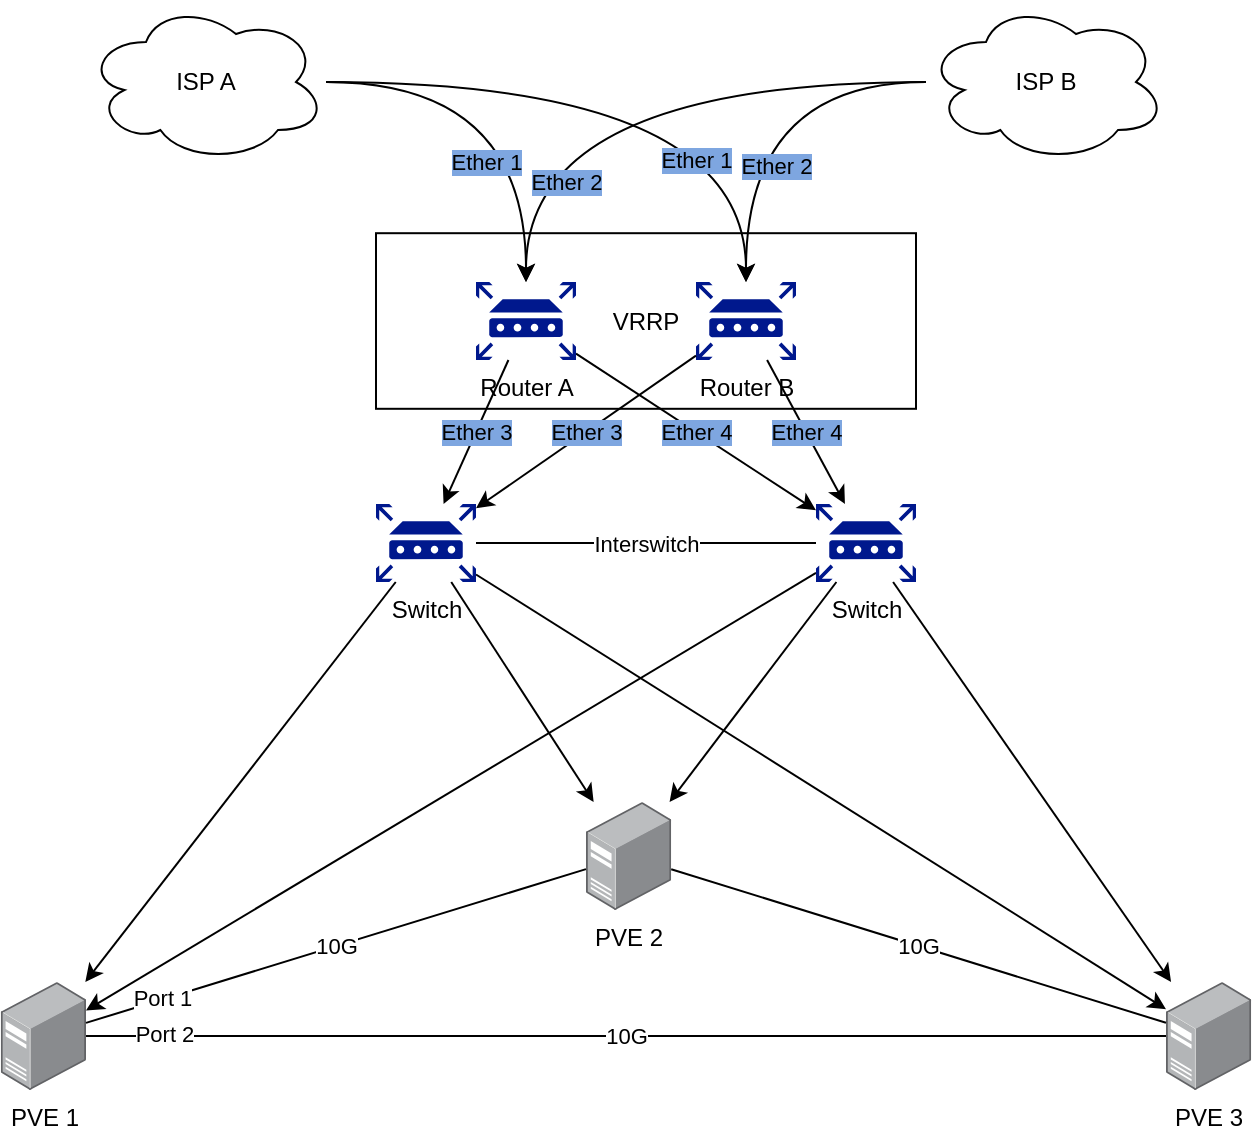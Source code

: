 <mxfile version="24.6.4" type="github" pages="3">
  <diagram name="Cluster 3" id="IGpD8P-vtyN4zuEWLhdS">
    <mxGraphModel dx="1434" dy="799" grid="1" gridSize="10" guides="1" tooltips="1" connect="1" arrows="1" fold="1" page="1" pageScale="1" pageWidth="850" pageHeight="1100" math="0" shadow="0">
      <root>
        <mxCell id="bHFfbH5_fKz2R0A10Ziq-0" />
        <mxCell id="bHFfbH5_fKz2R0A10Ziq-1" parent="bHFfbH5_fKz2R0A10Ziq-0" />
        <mxCell id="bHFfbH5_fKz2R0A10Ziq-2" value="VRRP" style="rounded=0;whiteSpace=wrap;html=1;" vertex="1" parent="bHFfbH5_fKz2R0A10Ziq-1">
          <mxGeometry x="325" y="255.6" width="270" height="87.8" as="geometry" />
        </mxCell>
        <mxCell id="bHFfbH5_fKz2R0A10Ziq-3" value="Ether 3" style="rounded=0;orthogonalLoop=1;jettySize=auto;html=1;labelBackgroundColor=#7EA6E0;" edge="1" parent="bHFfbH5_fKz2R0A10Ziq-1" source="bHFfbH5_fKz2R0A10Ziq-5" target="bHFfbH5_fKz2R0A10Ziq-13">
          <mxGeometry relative="1" as="geometry" />
        </mxCell>
        <mxCell id="bHFfbH5_fKz2R0A10Ziq-4" value="Ether 4" style="rounded=0;orthogonalLoop=1;jettySize=auto;html=1;labelBackgroundColor=#7EA6E0;" edge="1" parent="bHFfbH5_fKz2R0A10Ziq-1" source="bHFfbH5_fKz2R0A10Ziq-5" target="bHFfbH5_fKz2R0A10Ziq-27">
          <mxGeometry relative="1" as="geometry" />
        </mxCell>
        <mxCell id="bHFfbH5_fKz2R0A10Ziq-5" value="Router A" style="sketch=0;aspect=fixed;pointerEvents=1;shadow=0;dashed=0;html=1;strokeColor=none;labelPosition=center;verticalLabelPosition=bottom;verticalAlign=top;align=center;fillColor=#00188D;shape=mxgraph.mscae.enterprise.router" vertex="1" parent="bHFfbH5_fKz2R0A10Ziq-1">
          <mxGeometry x="375" y="280" width="50" height="39" as="geometry" />
        </mxCell>
        <mxCell id="bHFfbH5_fKz2R0A10Ziq-6" value="Ether 2" style="edgeStyle=orthogonalEdgeStyle;rounded=0;orthogonalLoop=1;jettySize=auto;html=1;curved=1;labelBackgroundColor=#7EA6E0;" edge="1" parent="bHFfbH5_fKz2R0A10Ziq-1" source="bHFfbH5_fKz2R0A10Ziq-7" target="bHFfbH5_fKz2R0A10Ziq-5">
          <mxGeometry x="0.667" y="20" relative="1" as="geometry">
            <mxPoint as="offset" />
          </mxGeometry>
        </mxCell>
        <mxCell id="bHFfbH5_fKz2R0A10Ziq-7" value="ISP B" style="ellipse;shape=cloud;whiteSpace=wrap;html=1;" vertex="1" parent="bHFfbH5_fKz2R0A10Ziq-1">
          <mxGeometry x="600" y="140" width="120" height="80" as="geometry" />
        </mxCell>
        <mxCell id="bHFfbH5_fKz2R0A10Ziq-8" value="Ether 1" style="edgeStyle=orthogonalEdgeStyle;rounded=0;orthogonalLoop=1;jettySize=auto;html=1;curved=1;labelBackgroundColor=#7EA6E0;" edge="1" parent="bHFfbH5_fKz2R0A10Ziq-1" source="bHFfbH5_fKz2R0A10Ziq-9" target="bHFfbH5_fKz2R0A10Ziq-5">
          <mxGeometry x="0.4" y="-20" relative="1" as="geometry">
            <mxPoint as="offset" />
          </mxGeometry>
        </mxCell>
        <mxCell id="bHFfbH5_fKz2R0A10Ziq-9" value="ISP A" style="ellipse;shape=cloud;whiteSpace=wrap;html=1;" vertex="1" parent="bHFfbH5_fKz2R0A10Ziq-1">
          <mxGeometry x="180" y="140" width="120" height="80" as="geometry" />
        </mxCell>
        <mxCell id="bHFfbH5_fKz2R0A10Ziq-10" style="rounded=0;orthogonalLoop=1;jettySize=auto;html=1;" edge="1" parent="bHFfbH5_fKz2R0A10Ziq-1" source="bHFfbH5_fKz2R0A10Ziq-13" target="bHFfbH5_fKz2R0A10Ziq-15">
          <mxGeometry relative="1" as="geometry" />
        </mxCell>
        <mxCell id="bHFfbH5_fKz2R0A10Ziq-11" style="rounded=0;orthogonalLoop=1;jettySize=auto;html=1;" edge="1" parent="bHFfbH5_fKz2R0A10Ziq-1" source="bHFfbH5_fKz2R0A10Ziq-13" target="bHFfbH5_fKz2R0A10Ziq-17">
          <mxGeometry relative="1" as="geometry" />
        </mxCell>
        <mxCell id="bHFfbH5_fKz2R0A10Ziq-12" style="rounded=0;orthogonalLoop=1;jettySize=auto;html=1;" edge="1" parent="bHFfbH5_fKz2R0A10Ziq-1" source="bHFfbH5_fKz2R0A10Ziq-13" target="bHFfbH5_fKz2R0A10Ziq-18">
          <mxGeometry relative="1" as="geometry" />
        </mxCell>
        <mxCell id="bHFfbH5_fKz2R0A10Ziq-13" value="Switch" style="sketch=0;aspect=fixed;pointerEvents=1;shadow=0;dashed=0;html=1;strokeColor=none;labelPosition=center;verticalLabelPosition=bottom;verticalAlign=top;align=center;fillColor=#00188D;shape=mxgraph.mscae.enterprise.router" vertex="1" parent="bHFfbH5_fKz2R0A10Ziq-1">
          <mxGeometry x="325" y="391" width="50" height="39" as="geometry" />
        </mxCell>
        <mxCell id="bHFfbH5_fKz2R0A10Ziq-15" value="PVE 1" style="image;points=[];aspect=fixed;html=1;align=center;shadow=0;dashed=0;image=img/lib/allied_telesis/computer_and_terminals/Server_Desktop.svg;" vertex="1" parent="bHFfbH5_fKz2R0A10Ziq-1">
          <mxGeometry x="137.4" y="630" width="42.6" height="54" as="geometry" />
        </mxCell>
        <mxCell id="bHFfbH5_fKz2R0A10Ziq-17" value="PVE 2" style="image;points=[];aspect=fixed;html=1;align=center;shadow=0;dashed=0;image=img/lib/allied_telesis/computer_and_terminals/Server_Desktop.svg;" vertex="1" parent="bHFfbH5_fKz2R0A10Ziq-1">
          <mxGeometry x="430.0" y="540" width="42.6" height="54" as="geometry" />
        </mxCell>
        <mxCell id="bHFfbH5_fKz2R0A10Ziq-18" value="PVE 3" style="image;points=[];aspect=fixed;html=1;align=center;shadow=0;dashed=0;image=img/lib/allied_telesis/computer_and_terminals/Server_Desktop.svg;" vertex="1" parent="bHFfbH5_fKz2R0A10Ziq-1">
          <mxGeometry x="720" y="630" width="42.6" height="54" as="geometry" />
        </mxCell>
        <mxCell id="bHFfbH5_fKz2R0A10Ziq-19" value="&lt;span style=&quot;&quot;&gt;Ether 4&lt;br&gt;&lt;/span&gt;" style="rounded=0;orthogonalLoop=1;jettySize=auto;html=1;labelBackgroundColor=#7EA6E0;" edge="1" parent="bHFfbH5_fKz2R0A10Ziq-1" source="bHFfbH5_fKz2R0A10Ziq-20" target="bHFfbH5_fKz2R0A10Ziq-27">
          <mxGeometry relative="1" as="geometry" />
        </mxCell>
        <mxCell id="bHFfbH5_fKz2R0A10Ziq-20" value="Router B" style="sketch=0;aspect=fixed;pointerEvents=1;shadow=0;dashed=0;html=1;strokeColor=none;labelPosition=center;verticalLabelPosition=bottom;verticalAlign=top;align=center;fillColor=#00188D;shape=mxgraph.mscae.enterprise.router" vertex="1" parent="bHFfbH5_fKz2R0A10Ziq-1">
          <mxGeometry x="485" y="280" width="50" height="39" as="geometry" />
        </mxCell>
        <mxCell id="bHFfbH5_fKz2R0A10Ziq-21" value="Ether 1" style="edgeStyle=orthogonalEdgeStyle;rounded=0;orthogonalLoop=1;jettySize=auto;html=1;curved=1;labelBackgroundColor=#7EA6E0;" edge="1" parent="bHFfbH5_fKz2R0A10Ziq-1" source="bHFfbH5_fKz2R0A10Ziq-9" target="bHFfbH5_fKz2R0A10Ziq-20">
          <mxGeometry x="0.607" y="-25" relative="1" as="geometry">
            <mxPoint as="offset" />
            <mxPoint x="352.8" y="140" as="sourcePoint" />
            <mxPoint x="452.8" y="240" as="targetPoint" />
          </mxGeometry>
        </mxCell>
        <mxCell id="bHFfbH5_fKz2R0A10Ziq-22" value="Ether 2" style="edgeStyle=orthogonalEdgeStyle;rounded=0;orthogonalLoop=1;jettySize=auto;html=1;curved=1;labelBackgroundColor=#7EA6E0;" edge="1" parent="bHFfbH5_fKz2R0A10Ziq-1" source="bHFfbH5_fKz2R0A10Ziq-7" target="bHFfbH5_fKz2R0A10Ziq-20">
          <mxGeometry x="0.385" y="15" relative="1" as="geometry">
            <mxPoint as="offset" />
            <mxPoint x="610" y="190" as="sourcePoint" />
            <mxPoint x="410" y="290" as="targetPoint" />
          </mxGeometry>
        </mxCell>
        <mxCell id="bHFfbH5_fKz2R0A10Ziq-23" value="&lt;div&gt;Ether 3&lt;/div&gt;" style="rounded=0;orthogonalLoop=1;jettySize=auto;html=1;labelBackgroundColor=#7EA6E0;" edge="1" parent="bHFfbH5_fKz2R0A10Ziq-1" source="bHFfbH5_fKz2R0A10Ziq-20" target="bHFfbH5_fKz2R0A10Ziq-13">
          <mxGeometry relative="1" as="geometry">
            <mxPoint x="570" y="319" as="sourcePoint" />
            <mxPoint x="614" y="430" as="targetPoint" />
          </mxGeometry>
        </mxCell>
        <mxCell id="bHFfbH5_fKz2R0A10Ziq-24" style="rounded=0;orthogonalLoop=1;jettySize=auto;html=1;" edge="1" parent="bHFfbH5_fKz2R0A10Ziq-1" source="bHFfbH5_fKz2R0A10Ziq-27" target="bHFfbH5_fKz2R0A10Ziq-15">
          <mxGeometry relative="1" as="geometry" />
        </mxCell>
        <mxCell id="bHFfbH5_fKz2R0A10Ziq-25" style="rounded=0;orthogonalLoop=1;jettySize=auto;html=1;" edge="1" parent="bHFfbH5_fKz2R0A10Ziq-1" source="bHFfbH5_fKz2R0A10Ziq-27" target="bHFfbH5_fKz2R0A10Ziq-17">
          <mxGeometry relative="1" as="geometry" />
        </mxCell>
        <mxCell id="bHFfbH5_fKz2R0A10Ziq-26" style="rounded=0;orthogonalLoop=1;jettySize=auto;html=1;" edge="1" parent="bHFfbH5_fKz2R0A10Ziq-1" source="bHFfbH5_fKz2R0A10Ziq-27" target="bHFfbH5_fKz2R0A10Ziq-18">
          <mxGeometry relative="1" as="geometry" />
        </mxCell>
        <mxCell id="bHFfbH5_fKz2R0A10Ziq-27" value="Switch" style="sketch=0;aspect=fixed;pointerEvents=1;shadow=0;dashed=0;html=1;strokeColor=none;labelPosition=center;verticalLabelPosition=bottom;verticalAlign=top;align=center;fillColor=#00188D;shape=mxgraph.mscae.enterprise.router" vertex="1" parent="bHFfbH5_fKz2R0A10Ziq-1">
          <mxGeometry x="545" y="391" width="50" height="39" as="geometry" />
        </mxCell>
        <mxCell id="N1N-EKOhZ-09iQZZIL4z-0" value="10G" style="endArrow=none;html=1;rounded=0;" edge="1" parent="bHFfbH5_fKz2R0A10Ziq-1" source="bHFfbH5_fKz2R0A10Ziq-15" target="bHFfbH5_fKz2R0A10Ziq-17">
          <mxGeometry width="50" height="50" relative="1" as="geometry">
            <mxPoint x="400" y="440" as="sourcePoint" />
            <mxPoint x="450" y="390" as="targetPoint" />
          </mxGeometry>
        </mxCell>
        <mxCell id="swAJqiAvZyd3q6aKgWe_-1" value="Port 1" style="edgeLabel;html=1;align=center;verticalAlign=middle;resizable=0;points=[];" vertex="1" connectable="0" parent="N1N-EKOhZ-09iQZZIL4z-0">
          <mxGeometry x="-0.694" y="1" relative="1" as="geometry">
            <mxPoint as="offset" />
          </mxGeometry>
        </mxCell>
        <mxCell id="N1N-EKOhZ-09iQZZIL4z-1" value="10G" style="endArrow=none;html=1;rounded=0;" edge="1" parent="bHFfbH5_fKz2R0A10Ziq-1" source="bHFfbH5_fKz2R0A10Ziq-15" target="bHFfbH5_fKz2R0A10Ziq-18">
          <mxGeometry width="50" height="50" relative="1" as="geometry">
            <mxPoint x="190" y="663" as="sourcePoint" />
            <mxPoint x="650" y="680" as="targetPoint" />
          </mxGeometry>
        </mxCell>
        <mxCell id="swAJqiAvZyd3q6aKgWe_-0" value="Port 2" style="edgeLabel;html=1;align=center;verticalAlign=middle;resizable=0;points=[];" vertex="1" connectable="0" parent="N1N-EKOhZ-09iQZZIL4z-1">
          <mxGeometry x="-0.856" y="1" relative="1" as="geometry">
            <mxPoint as="offset" />
          </mxGeometry>
        </mxCell>
        <mxCell id="N1N-EKOhZ-09iQZZIL4z-2" value="10G" style="endArrow=none;html=1;rounded=0;" edge="1" parent="bHFfbH5_fKz2R0A10Ziq-1" source="bHFfbH5_fKz2R0A10Ziq-17" target="bHFfbH5_fKz2R0A10Ziq-18">
          <mxGeometry width="50" height="50" relative="1" as="geometry">
            <mxPoint x="190" y="663" as="sourcePoint" />
            <mxPoint x="440" y="611" as="targetPoint" />
          </mxGeometry>
        </mxCell>
        <mxCell id="N1N-EKOhZ-09iQZZIL4z-4" value="Interswitch" style="endArrow=none;html=1;rounded=0;" edge="1" parent="bHFfbH5_fKz2R0A10Ziq-1" source="bHFfbH5_fKz2R0A10Ziq-13" target="bHFfbH5_fKz2R0A10Ziq-27">
          <mxGeometry width="50" height="50" relative="1" as="geometry">
            <mxPoint x="200" y="673" as="sourcePoint" />
            <mxPoint x="450" y="621" as="targetPoint" />
          </mxGeometry>
        </mxCell>
      </root>
    </mxGraphModel>
  </diagram>
  <diagram name="Current" id="BOJ9KKiEwAJLylXzMosl">
    <mxGraphModel dx="1434" dy="799" grid="1" gridSize="10" guides="1" tooltips="1" connect="1" arrows="1" fold="1" page="1" pageScale="1" pageWidth="850" pageHeight="1100" math="0" shadow="0">
      <root>
        <mxCell id="0" />
        <mxCell id="1" parent="0" />
        <mxCell id="_nAM6MPzsScXtvi9Z2kL-7" value="VRRP" style="rounded=0;whiteSpace=wrap;html=1;" parent="1" vertex="1">
          <mxGeometry x="325" y="255.6" width="270" height="87.8" as="geometry" />
        </mxCell>
        <mxCell id="iXWKgMwPZLDoYIevhSrR-10" value="Ether 3" style="rounded=0;orthogonalLoop=1;jettySize=auto;html=1;labelBackgroundColor=#7EA6E0;" parent="1" source="iXWKgMwPZLDoYIevhSrR-1" target="iXWKgMwPZLDoYIevhSrR-6" edge="1">
          <mxGeometry relative="1" as="geometry" />
        </mxCell>
        <mxCell id="7-ZZtKbYb6cCAD-kfS41-3" value="Ether 4" style="rounded=0;orthogonalLoop=1;jettySize=auto;html=1;labelBackgroundColor=#7EA6E0;" parent="1" source="iXWKgMwPZLDoYIevhSrR-1" target="7-ZZtKbYb6cCAD-kfS41-1" edge="1">
          <mxGeometry relative="1" as="geometry" />
        </mxCell>
        <mxCell id="iXWKgMwPZLDoYIevhSrR-1" value="Router A" style="sketch=0;aspect=fixed;pointerEvents=1;shadow=0;dashed=0;html=1;strokeColor=none;labelPosition=center;verticalLabelPosition=bottom;verticalAlign=top;align=center;fillColor=#00188D;shape=mxgraph.mscae.enterprise.router" parent="1" vertex="1">
          <mxGeometry x="375" y="280" width="50" height="39" as="geometry" />
        </mxCell>
        <mxCell id="iXWKgMwPZLDoYIevhSrR-8" value="Ether 2" style="edgeStyle=orthogonalEdgeStyle;rounded=0;orthogonalLoop=1;jettySize=auto;html=1;curved=1;labelBackgroundColor=#7EA6E0;" parent="1" source="iXWKgMwPZLDoYIevhSrR-2" target="iXWKgMwPZLDoYIevhSrR-1" edge="1">
          <mxGeometry x="0.667" y="20" relative="1" as="geometry">
            <mxPoint as="offset" />
          </mxGeometry>
        </mxCell>
        <mxCell id="iXWKgMwPZLDoYIevhSrR-2" value="ISP Biznet" style="ellipse;shape=cloud;whiteSpace=wrap;html=1;" parent="1" vertex="1">
          <mxGeometry x="600" y="140" width="120" height="80" as="geometry" />
        </mxCell>
        <mxCell id="iXWKgMwPZLDoYIevhSrR-7" value="Ether 1" style="edgeStyle=orthogonalEdgeStyle;rounded=0;orthogonalLoop=1;jettySize=auto;html=1;curved=1;labelBackgroundColor=#7EA6E0;" parent="1" source="iXWKgMwPZLDoYIevhSrR-3" target="iXWKgMwPZLDoYIevhSrR-1" edge="1">
          <mxGeometry x="0.4" y="-20" relative="1" as="geometry">
            <mxPoint as="offset" />
          </mxGeometry>
        </mxCell>
        <mxCell id="iXWKgMwPZLDoYIevhSrR-3" value="ISP Oxygen" style="ellipse;shape=cloud;whiteSpace=wrap;html=1;" parent="1" vertex="1">
          <mxGeometry x="180" y="140" width="120" height="80" as="geometry" />
        </mxCell>
        <mxCell id="iXWKgMwPZLDoYIevhSrR-22" style="rounded=0;orthogonalLoop=1;jettySize=auto;html=1;" parent="1" source="iXWKgMwPZLDoYIevhSrR-6" target="iXWKgMwPZLDoYIevhSrR-16" edge="1">
          <mxGeometry relative="1" as="geometry" />
        </mxCell>
        <mxCell id="iXWKgMwPZLDoYIevhSrR-23" style="rounded=0;orthogonalLoop=1;jettySize=auto;html=1;" parent="1" source="iXWKgMwPZLDoYIevhSrR-6" target="iXWKgMwPZLDoYIevhSrR-17" edge="1">
          <mxGeometry relative="1" as="geometry" />
        </mxCell>
        <mxCell id="1NMXxt7HMZeYprnoMtDu-1" style="rounded=0;orthogonalLoop=1;jettySize=auto;html=1;" parent="1" source="iXWKgMwPZLDoYIevhSrR-6" target="iXWKgMwPZLDoYIevhSrR-18" edge="1">
          <mxGeometry relative="1" as="geometry" />
        </mxCell>
        <mxCell id="iXWKgMwPZLDoYIevhSrR-6" value="Switch" style="sketch=0;aspect=fixed;pointerEvents=1;shadow=0;dashed=0;html=1;strokeColor=none;labelPosition=center;verticalLabelPosition=bottom;verticalAlign=top;align=center;fillColor=#00188D;shape=mxgraph.mscae.enterprise.router" parent="1" vertex="1">
          <mxGeometry x="325" y="391" width="50" height="39" as="geometry" />
        </mxCell>
        <mxCell id="iXWKgMwPZLDoYIevhSrR-25" style="edgeStyle=orthogonalEdgeStyle;rounded=0;orthogonalLoop=1;jettySize=auto;html=1;" parent="1" source="iXWKgMwPZLDoYIevhSrR-16" target="iXWKgMwPZLDoYIevhSrR-17" edge="1">
          <mxGeometry relative="1" as="geometry" />
        </mxCell>
        <mxCell id="iXWKgMwPZLDoYIevhSrR-16" value="PVE 1" style="image;points=[];aspect=fixed;html=1;align=center;shadow=0;dashed=0;image=img/lib/allied_telesis/computer_and_terminals/Server_Desktop.svg;" parent="1" vertex="1">
          <mxGeometry x="240" y="554.6" width="42.6" height="54" as="geometry" />
        </mxCell>
        <mxCell id="iXWKgMwPZLDoYIevhSrR-26" value="&lt;div&gt;Bonding 2x10Gbps&lt;br&gt;&lt;/div&gt;" style="edgeStyle=orthogonalEdgeStyle;rounded=0;orthogonalLoop=1;jettySize=auto;html=1;verticalAlign=top;" parent="1" source="iXWKgMwPZLDoYIevhSrR-17" target="iXWKgMwPZLDoYIevhSrR-16" edge="1">
          <mxGeometry relative="1" as="geometry" />
        </mxCell>
        <mxCell id="iXWKgMwPZLDoYIevhSrR-17" value="PVE 2" style="image;points=[];aspect=fixed;html=1;align=center;shadow=0;dashed=0;image=img/lib/allied_telesis/computer_and_terminals/Server_Desktop.svg;" parent="1" vertex="1">
          <mxGeometry x="438.7" y="554.6" width="42.6" height="54" as="geometry" />
        </mxCell>
        <mxCell id="iXWKgMwPZLDoYIevhSrR-18" value="PVE 3" style="image;points=[];aspect=fixed;html=1;align=center;shadow=0;dashed=0;image=img/lib/allied_telesis/computer_and_terminals/Server_Desktop.svg;" parent="1" vertex="1">
          <mxGeometry x="580" y="554.6" width="42.6" height="54" as="geometry" />
        </mxCell>
        <mxCell id="7-ZZtKbYb6cCAD-kfS41-4" value="&lt;span style=&quot;&quot;&gt;Ether 4&lt;br&gt;&lt;/span&gt;" style="rounded=0;orthogonalLoop=1;jettySize=auto;html=1;labelBackgroundColor=#7EA6E0;" parent="1" source="_nAM6MPzsScXtvi9Z2kL-2" target="7-ZZtKbYb6cCAD-kfS41-1" edge="1">
          <mxGeometry relative="1" as="geometry" />
        </mxCell>
        <mxCell id="_nAM6MPzsScXtvi9Z2kL-2" value="Router B" style="sketch=0;aspect=fixed;pointerEvents=1;shadow=0;dashed=0;html=1;strokeColor=none;labelPosition=center;verticalLabelPosition=bottom;verticalAlign=top;align=center;fillColor=#00188D;shape=mxgraph.mscae.enterprise.router" parent="1" vertex="1">
          <mxGeometry x="485" y="280" width="50" height="39" as="geometry" />
        </mxCell>
        <mxCell id="_nAM6MPzsScXtvi9Z2kL-3" value="Ether 1" style="edgeStyle=orthogonalEdgeStyle;rounded=0;orthogonalLoop=1;jettySize=auto;html=1;curved=1;labelBackgroundColor=#7EA6E0;" parent="1" source="iXWKgMwPZLDoYIevhSrR-3" target="_nAM6MPzsScXtvi9Z2kL-2" edge="1">
          <mxGeometry x="0.607" y="-25" relative="1" as="geometry">
            <mxPoint as="offset" />
            <mxPoint x="352.8" y="140" as="sourcePoint" />
            <mxPoint x="452.8" y="240" as="targetPoint" />
          </mxGeometry>
        </mxCell>
        <mxCell id="_nAM6MPzsScXtvi9Z2kL-4" value="Ether 2" style="edgeStyle=orthogonalEdgeStyle;rounded=0;orthogonalLoop=1;jettySize=auto;html=1;curved=1;labelBackgroundColor=#7EA6E0;" parent="1" source="iXWKgMwPZLDoYIevhSrR-2" target="_nAM6MPzsScXtvi9Z2kL-2" edge="1">
          <mxGeometry x="0.385" y="15" relative="1" as="geometry">
            <mxPoint as="offset" />
            <mxPoint x="610" y="190" as="sourcePoint" />
            <mxPoint x="410" y="290" as="targetPoint" />
          </mxGeometry>
        </mxCell>
        <mxCell id="_nAM6MPzsScXtvi9Z2kL-6" value="&lt;div&gt;Ether 3&lt;/div&gt;" style="rounded=0;orthogonalLoop=1;jettySize=auto;html=1;labelBackgroundColor=#7EA6E0;" parent="1" source="_nAM6MPzsScXtvi9Z2kL-2" target="iXWKgMwPZLDoYIevhSrR-6" edge="1">
          <mxGeometry relative="1" as="geometry">
            <mxPoint x="570" y="319" as="sourcePoint" />
            <mxPoint x="614" y="430" as="targetPoint" />
          </mxGeometry>
        </mxCell>
        <mxCell id="7-ZZtKbYb6cCAD-kfS41-5" style="rounded=0;orthogonalLoop=1;jettySize=auto;html=1;" parent="1" source="7-ZZtKbYb6cCAD-kfS41-1" target="iXWKgMwPZLDoYIevhSrR-16" edge="1">
          <mxGeometry relative="1" as="geometry" />
        </mxCell>
        <mxCell id="7-ZZtKbYb6cCAD-kfS41-6" style="rounded=0;orthogonalLoop=1;jettySize=auto;html=1;" parent="1" source="7-ZZtKbYb6cCAD-kfS41-1" target="iXWKgMwPZLDoYIevhSrR-17" edge="1">
          <mxGeometry relative="1" as="geometry" />
        </mxCell>
        <mxCell id="7-ZZtKbYb6cCAD-kfS41-7" style="rounded=0;orthogonalLoop=1;jettySize=auto;html=1;" parent="1" source="7-ZZtKbYb6cCAD-kfS41-1" target="iXWKgMwPZLDoYIevhSrR-18" edge="1">
          <mxGeometry relative="1" as="geometry" />
        </mxCell>
        <mxCell id="7-ZZtKbYb6cCAD-kfS41-1" value="Switch" style="sketch=0;aspect=fixed;pointerEvents=1;shadow=0;dashed=0;html=1;strokeColor=none;labelPosition=center;verticalLabelPosition=bottom;verticalAlign=top;align=center;fillColor=#00188D;shape=mxgraph.mscae.enterprise.router" parent="1" vertex="1">
          <mxGeometry x="545" y="391" width="50" height="39" as="geometry" />
        </mxCell>
      </root>
    </mxGraphModel>
  </diagram>
  <diagram name="Plan" id="NKq9a701ymbmyXuD084I">
    <mxGraphModel dx="1674" dy="751" grid="1" gridSize="10" guides="1" tooltips="1" connect="1" arrows="1" fold="1" page="1" pageScale="1" pageWidth="850" pageHeight="1100" math="0" shadow="0">
      <root>
        <mxCell id="iQHQEOYB8W4tCBb-AI4e-0" />
        <mxCell id="iQHQEOYB8W4tCBb-AI4e-1" parent="iQHQEOYB8W4tCBb-AI4e-0" />
        <mxCell id="iQHQEOYB8W4tCBb-AI4e-2" value="VRRP" style="rounded=0;whiteSpace=wrap;html=1;" parent="iQHQEOYB8W4tCBb-AI4e-1" vertex="1">
          <mxGeometry x="325" y="260" width="270" height="87.8" as="geometry" />
        </mxCell>
        <mxCell id="opj8K76f8Z_oPpNVe1PA-7" style="rounded=0;orthogonalLoop=1;jettySize=auto;html=1;" parent="iQHQEOYB8W4tCBb-AI4e-1" source="iQHQEOYB8W4tCBb-AI4e-4" target="opj8K76f8Z_oPpNVe1PA-4" edge="1">
          <mxGeometry relative="1" as="geometry" />
        </mxCell>
        <mxCell id="iQHQEOYB8W4tCBb-AI4e-4" value="Router A" style="sketch=0;aspect=fixed;pointerEvents=1;shadow=0;dashed=0;html=1;strokeColor=none;labelPosition=center;verticalLabelPosition=bottom;verticalAlign=top;align=center;fillColor=#00188D;shape=mxgraph.mscae.enterprise.router" parent="iQHQEOYB8W4tCBb-AI4e-1" vertex="1">
          <mxGeometry x="375" y="280" width="50" height="39" as="geometry" />
        </mxCell>
        <mxCell id="iQHQEOYB8W4tCBb-AI4e-5" value="Ether 2" style="edgeStyle=orthogonalEdgeStyle;rounded=0;orthogonalLoop=1;jettySize=auto;html=1;curved=1;labelBackgroundColor=#7EA6E0;" parent="iQHQEOYB8W4tCBb-AI4e-1" source="iQHQEOYB8W4tCBb-AI4e-6" target="iQHQEOYB8W4tCBb-AI4e-4" edge="1">
          <mxGeometry x="0.667" y="20" relative="1" as="geometry">
            <mxPoint as="offset" />
          </mxGeometry>
        </mxCell>
        <mxCell id="iQHQEOYB8W4tCBb-AI4e-6" value="ISP Biznet" style="ellipse;shape=cloud;whiteSpace=wrap;html=1;" parent="iQHQEOYB8W4tCBb-AI4e-1" vertex="1">
          <mxGeometry x="600" y="140" width="120" height="80" as="geometry" />
        </mxCell>
        <mxCell id="iQHQEOYB8W4tCBb-AI4e-7" value="Ether 1" style="edgeStyle=orthogonalEdgeStyle;rounded=0;orthogonalLoop=1;jettySize=auto;html=1;curved=1;labelBackgroundColor=#7EA6E0;" parent="iQHQEOYB8W4tCBb-AI4e-1" source="iQHQEOYB8W4tCBb-AI4e-8" target="iQHQEOYB8W4tCBb-AI4e-4" edge="1">
          <mxGeometry x="0.4" y="-20" relative="1" as="geometry">
            <mxPoint as="offset" />
          </mxGeometry>
        </mxCell>
        <mxCell id="iQHQEOYB8W4tCBb-AI4e-8" value="ISP Oxygen" style="ellipse;shape=cloud;whiteSpace=wrap;html=1;" parent="iQHQEOYB8W4tCBb-AI4e-1" vertex="1">
          <mxGeometry x="180" y="140" width="120" height="80" as="geometry" />
        </mxCell>
        <mxCell id="iQHQEOYB8W4tCBb-AI4e-13" style="edgeStyle=orthogonalEdgeStyle;rounded=0;orthogonalLoop=1;jettySize=auto;html=1;" parent="iQHQEOYB8W4tCBb-AI4e-1" source="iQHQEOYB8W4tCBb-AI4e-14" target="iQHQEOYB8W4tCBb-AI4e-16" edge="1">
          <mxGeometry relative="1" as="geometry" />
        </mxCell>
        <mxCell id="iQHQEOYB8W4tCBb-AI4e-14" value="PVE 1" style="image;points=[];aspect=fixed;html=1;align=center;shadow=0;dashed=0;image=img/lib/allied_telesis/computer_and_terminals/Server_Desktop.svg;" parent="iQHQEOYB8W4tCBb-AI4e-1" vertex="1">
          <mxGeometry x="325" y="554.6" width="42.6" height="54" as="geometry" />
        </mxCell>
        <mxCell id="iQHQEOYB8W4tCBb-AI4e-15" value="&lt;div&gt;Bonding 2x1Gbps&lt;br&gt;&lt;/div&gt;" style="edgeStyle=orthogonalEdgeStyle;rounded=0;orthogonalLoop=1;jettySize=auto;html=1;verticalAlign=top;" parent="iQHQEOYB8W4tCBb-AI4e-1" source="iQHQEOYB8W4tCBb-AI4e-16" target="iQHQEOYB8W4tCBb-AI4e-14" edge="1">
          <mxGeometry relative="1" as="geometry" />
        </mxCell>
        <mxCell id="iQHQEOYB8W4tCBb-AI4e-16" value="PVE 2" style="image;points=[];aspect=fixed;html=1;align=center;shadow=0;dashed=0;image=img/lib/allied_telesis/computer_and_terminals/Server_Desktop.svg;" parent="iQHQEOYB8W4tCBb-AI4e-1" vertex="1">
          <mxGeometry x="552.4" y="554.6" width="42.6" height="54" as="geometry" />
        </mxCell>
        <mxCell id="opj8K76f8Z_oPpNVe1PA-8" style="rounded=0;orthogonalLoop=1;jettySize=auto;html=1;" parent="iQHQEOYB8W4tCBb-AI4e-1" source="iQHQEOYB8W4tCBb-AI4e-18" target="opj8K76f8Z_oPpNVe1PA-4" edge="1">
          <mxGeometry relative="1" as="geometry" />
        </mxCell>
        <mxCell id="iQHQEOYB8W4tCBb-AI4e-18" value="Router B" style="sketch=0;aspect=fixed;pointerEvents=1;shadow=0;dashed=0;html=1;strokeColor=none;labelPosition=center;verticalLabelPosition=bottom;verticalAlign=top;align=center;fillColor=#00188D;shape=mxgraph.mscae.enterprise.router" parent="iQHQEOYB8W4tCBb-AI4e-1" vertex="1">
          <mxGeometry x="485" y="280" width="50" height="39" as="geometry" />
        </mxCell>
        <mxCell id="iQHQEOYB8W4tCBb-AI4e-19" value="Ether 1" style="edgeStyle=orthogonalEdgeStyle;rounded=0;orthogonalLoop=1;jettySize=auto;html=1;curved=1;labelBackgroundColor=#7EA6E0;" parent="iQHQEOYB8W4tCBb-AI4e-1" source="iQHQEOYB8W4tCBb-AI4e-8" target="iQHQEOYB8W4tCBb-AI4e-18" edge="1">
          <mxGeometry x="0.607" y="-25" relative="1" as="geometry">
            <mxPoint as="offset" />
            <mxPoint x="352.8" y="140" as="sourcePoint" />
            <mxPoint x="452.8" y="240" as="targetPoint" />
          </mxGeometry>
        </mxCell>
        <mxCell id="iQHQEOYB8W4tCBb-AI4e-20" value="Ether 2" style="edgeStyle=orthogonalEdgeStyle;rounded=0;orthogonalLoop=1;jettySize=auto;html=1;curved=1;labelBackgroundColor=#7EA6E0;" parent="iQHQEOYB8W4tCBb-AI4e-1" source="iQHQEOYB8W4tCBb-AI4e-6" target="iQHQEOYB8W4tCBb-AI4e-18" edge="1">
          <mxGeometry x="0.385" y="15" relative="1" as="geometry">
            <mxPoint as="offset" />
            <mxPoint x="610" y="190" as="sourcePoint" />
            <mxPoint x="410" y="290" as="targetPoint" />
          </mxGeometry>
        </mxCell>
        <mxCell id="opj8K76f8Z_oPpNVe1PA-13" style="rounded=0;orthogonalLoop=1;jettySize=auto;html=1;" parent="iQHQEOYB8W4tCBb-AI4e-1" source="opj8K76f8Z_oPpNVe1PA-4" target="iQHQEOYB8W4tCBb-AI4e-14" edge="1">
          <mxGeometry relative="1" as="geometry" />
        </mxCell>
        <mxCell id="opj8K76f8Z_oPpNVe1PA-16" style="rounded=0;orthogonalLoop=1;jettySize=auto;html=1;" parent="iQHQEOYB8W4tCBb-AI4e-1" source="opj8K76f8Z_oPpNVe1PA-4" target="iQHQEOYB8W4tCBb-AI4e-16" edge="1">
          <mxGeometry relative="1" as="geometry" />
        </mxCell>
        <mxCell id="opj8K76f8Z_oPpNVe1PA-18" style="rounded=0;orthogonalLoop=1;jettySize=auto;html=1;" parent="iQHQEOYB8W4tCBb-AI4e-1" source="opj8K76f8Z_oPpNVe1PA-4" target="opj8K76f8Z_oPpNVe1PA-17" edge="1">
          <mxGeometry relative="1" as="geometry" />
        </mxCell>
        <mxCell id="opj8K76f8Z_oPpNVe1PA-4" value="Switch 1" style="sketch=0;aspect=fixed;pointerEvents=1;shadow=0;dashed=0;html=1;strokeColor=none;labelPosition=center;verticalLabelPosition=bottom;verticalAlign=top;align=center;fillColor=#00188D;shape=mxgraph.mscae.enterprise.router" parent="iQHQEOYB8W4tCBb-AI4e-1" vertex="1">
          <mxGeometry x="435" y="410" width="50" height="39" as="geometry" />
        </mxCell>
        <mxCell id="opj8K76f8Z_oPpNVe1PA-17" value="&lt;div&gt;PVE 3&lt;/div&gt;" style="image;points=[];aspect=fixed;html=1;align=center;shadow=0;dashed=0;image=img/lib/allied_telesis/computer_and_terminals/Server_Desktop.svg;" parent="iQHQEOYB8W4tCBb-AI4e-1" vertex="1">
          <mxGeometry x="190.0" y="460" width="42.6" height="54" as="geometry" />
        </mxCell>
      </root>
    </mxGraphModel>
  </diagram>
</mxfile>
